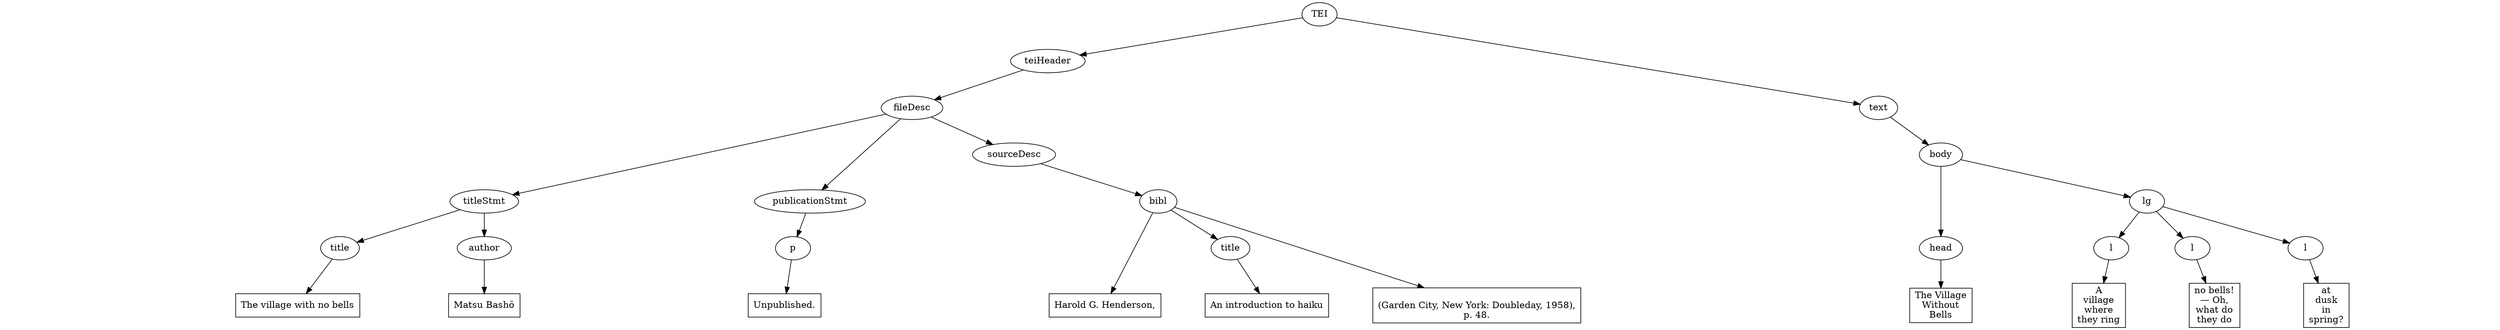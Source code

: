 digraph { 
  node [ordering=out]; 
  subgraph { 
    rank=same; 
// TEI_0 is past at 
start_TEI_0 [label="TEI\n(", shape=ellipse, width=0.3, margin=0, fontsize=11, color=transparent, style=invis, fillcolor="#EEEEEE"];
end_TEI_0 [label="TEI\n)", shape=ellipse, width=0.3, margin=0, fontsize=11, color=transparent, style=invis, fillcolor="#EEEEEE"];
// pcd1 is past at 
// teiHeader_0 is past at 
start_teiHeader_0 [label="teiHeader\n(", shape=ellipse, width=0.3, margin=0, fontsize=11, color=transparent, style=invis, fillcolor="#EEEEEE"];
end_teiHeader_0 [label="teiHeader\n)", shape=ellipse, width=0.3, margin=0, fontsize=11, color=transparent, style=invis, fillcolor="#EEEEEE"];
// pcd2 is past at 
// fileDesc_0 is past at 
start_fileDesc_0 [label="fileDesc\n(", shape=ellipse, width=0.3, margin=0, fontsize=11, color=transparent, style=invis, fillcolor="#EEEEEE"];
end_fileDesc_0 [label="fileDesc\n)", shape=ellipse, width=0.3, margin=0, fontsize=11, color=transparent, style=invis, fillcolor="#EEEEEE"];
// pcd3 is past at 
// titleStmt_0 is past at 
start_titleStmt_0 [label="titleStmt\n(", shape=ellipse, width=0.3, margin=0, fontsize=11, color=transparent, style=invis, fillcolor="#EEEEEE"];
end_titleStmt_0 [label="titleStmt\n)", shape=ellipse, width=0.3, margin=0, fontsize=11, color=transparent, style=invis, fillcolor="#EEEEEE"];
// pcd4 is past at 
// title_0 is past at 
start_title_0 [label="title\n(", shape=ellipse, width=0.3, margin=0, fontsize=11, color=transparent, style=invis, fillcolor="#EEEEEE"];
end_title_0 [label="title\n)", shape=ellipse, width=0.3, margin=0, fontsize=11, color=transparent, style=invis, fillcolor="#EEEEEE"];
// pcd5 is past at 
pcd5 [shape=box, label="The village with no bells", color=black];
// pcd6 is past at 
// author_1 is past at 
start_author_1 [label="author\n(", shape=ellipse, width=0.3, margin=0, fontsize=11, color=transparent, style=invis, fillcolor="#EEEEEE"];
end_author_1 [label="author\n)", shape=ellipse, width=0.3, margin=0, fontsize=11, color=transparent, style=invis, fillcolor="#EEEEEE"];
// pcd7 is past at 
pcd7 [shape=box, label="Matsu Bashō", color=black];
// pcd8 is past at 
// pcd9 is past at 
// publicationStmt_3 is past at 
start_publicationStmt_3 [label="publicationStmt\n(", shape=ellipse, width=0.3, margin=0, fontsize=11, color=transparent, style=invis, fillcolor="#EEEEEE"];
end_publicationStmt_3 [label="publicationStmt\n)", shape=ellipse, width=0.3, margin=0, fontsize=11, color=transparent, style=invis, fillcolor="#EEEEEE"];
// pcd10 is past at 
// p_3 is past at 
start_p_3 [label="p\n(", shape=ellipse, width=0.3, margin=0, fontsize=11, color=transparent, style=invis, fillcolor="#EEEEEE"];
end_p_3 [label="p\n)", shape=ellipse, width=0.3, margin=0, fontsize=11, color=transparent, style=invis, fillcolor="#EEEEEE"];
// pcd11 is past at 
pcd11 [shape=box, label="Unpublished.", color=black];
// pcd12 is past at 
// pcd13 is past at 
// sourceDesc_5 is past at 
start_sourceDesc_5 [label="sourceDesc\n(", shape=ellipse, width=0.3, margin=0, fontsize=11, color=transparent, style=invis, fillcolor="#EEEEEE"];
end_sourceDesc_5 [label="sourceDesc\n)", shape=ellipse, width=0.3, margin=0, fontsize=11, color=transparent, style=invis, fillcolor="#EEEEEE"];
// pcd14 is past at 
// bibl_5 is past at 
start_bibl_5 [label="bibl\n(", shape=ellipse, width=0.3, margin=0, fontsize=11, color=transparent, style=invis, fillcolor="#EEEEEE"];
end_bibl_5 [label="bibl\n)", shape=ellipse, width=0.3, margin=0, fontsize=11, color=transparent, style=invis, fillcolor="#EEEEEE"];
// pcd15 is past at 
pcd15 [shape=box, label="Harold G. Henderson,\n", color=black];
// title_5 is past at 
start_title_5 [label="title\n(", shape=ellipse, width=0.3, margin=0, fontsize=11, color=transparent, style=invis, fillcolor="#EEEEEE"];
end_title_5 [label="title\n)", shape=ellipse, width=0.3, margin=0, fontsize=11, color=transparent, style=invis, fillcolor="#EEEEEE"];
// pcd16 is past at 
pcd16 [shape=box, label="An introduction to haiku", color=black];
// pcd17 is past at 
pcd17 [shape=box, label="\n(Garden City, New York: Doubleday, 1958),\np. 48.", color=black];
// pcd18 is past at 
// pcd19 is past at 
// pcd20 is past at 
// pcd21 is past at 
// text_10 is past at 
start_text_10 [label="text\n(", shape=ellipse, width=0.3, margin=0, fontsize=11, color=transparent, style=invis, fillcolor="#EEEEEE"];
end_text_10 [label="text\n)", shape=ellipse, width=0.3, margin=0, fontsize=11, color=transparent, style=invis, fillcolor="#EEEEEE"];
// pcd22 is past at 
// body_10 is past at 
start_body_10 [label="body\n(", shape=ellipse, width=0.3, margin=0, fontsize=11, color=transparent, style=invis, fillcolor="#EEEEEE"];
end_body_10 [label="body\n)", shape=ellipse, width=0.3, margin=0, fontsize=11, color=transparent, style=invis, fillcolor="#EEEEEE"];
// pcd23 is past at 
// head_10 is past at 
start_head_10 [label="head\n(", shape=ellipse, width=0.3, margin=0, fontsize=11, color=transparent, style=invis, fillcolor="#EEEEEE"];
end_head_10 [label="head\n)", shape=ellipse, width=0.3, margin=0, fontsize=11, color=transparent, style=invis, fillcolor="#EEEEEE"];
// pcd24 is past at 
pcd24 [shape=box, label="The Village\nWithout\nBells", color=black];
// pcd25 is past at 
// lg_11 is past at 
start_lg_11 [label="lg\n(", shape=ellipse, width=0.3, margin=0, fontsize=11, color=transparent, style=invis, fillcolor="#EEEEEE"];
end_lg_11 [label="lg\n)", shape=ellipse, width=0.3, margin=0, fontsize=11, color=transparent, style=invis, fillcolor="#EEEEEE"];
// pcd26 is past at 
// l_11 is past at 
start_l_11 [label="l\n(", shape=ellipse, width=0.3, margin=0, fontsize=11, color=transparent, style=invis, fillcolor="#EEEEEE"];
end_l_11 [label="l\n)", shape=ellipse, width=0.3, margin=0, fontsize=11, color=transparent, style=invis, fillcolor="#EEEEEE"];
// pcd27 is past at 
pcd27 [shape=box, label="A\nvillage\nwhere\nthey ring", color=black];
// pcd28 is past at 
// l_12 is past at 
start_l_12 [label="l\n(", shape=ellipse, width=0.3, margin=0, fontsize=11, color=transparent, style=invis, fillcolor="#EEEEEE"];
end_l_12 [label="l\n)", shape=ellipse, width=0.3, margin=0, fontsize=11, color=transparent, style=invis, fillcolor="#EEEEEE"];
// pcd29 is past at 
pcd29 [shape=box, label="no bells!\n— Oh,\nwhat do\nthey do", color=black];
// pcd30 is past at 
// l_13 is past at 
start_l_13 [label="l\n(", shape=ellipse, width=0.3, margin=0, fontsize=11, color=transparent, style=invis, fillcolor="#EEEEEE"];
end_l_13 [label="l\n)", shape=ellipse, width=0.3, margin=0, fontsize=11, color=transparent, style=invis, fillcolor="#EEEEEE"];
// pcd31 is past at 
pcd31 [shape=box, label="at\ndusk\nin\nspring?", color=black];
// pcd32 is past at 
// pcd33 is past at 
// pcd34 is past at 
// pcd35 is past at 
  } 

TEI_0 [label=TEI, color=black, shape=oval]; 
teiHeader_0 [label=teiHeader, color=black, shape=oval]; 
fileDesc_0 [label=fileDesc, color=black, shape=oval]; 
titleStmt_0 [label=titleStmt, color=black, shape=oval]; 
title_0 [label=title, color=black, shape=oval]; 
author_1 [label=author, color=black, shape=oval]; 
publicationStmt_3 [label=publicationStmt, color=black, shape=oval]; 
p_3 [label=p, color=black, shape=oval]; 
sourceDesc_5 [label=sourceDesc, color=black, shape=oval]; 
bibl_5 [label=bibl, color=black, shape=oval]; 
title_5 [label=title, color=black, shape=oval]; 
text_10 [label=text, color=black, shape=oval]; 
body_10 [label=body, color=black, shape=oval]; 
head_10 [label=head, color=black, shape=oval]; 
lg_11 [label=lg, color=black, shape=oval]; 
l_11 [label=l, color=black, shape=oval]; 
l_12 [label=l, color=black, shape=oval]; 
l_13 [label=l, color=black, shape=oval]; 

TEI_0 -> start_TEI_0 [color=black, style=invis, arrowhead=none];
TEI_0 -> teiHeader_0 [color=black, style=solid];
TEI_0 -> text_10 [color=black, style=solid];
TEI_0 -> end_TEI_0 [color=black, style=invis, arrowhead=none];
teiHeader_0 -> start_teiHeader_0 [color=black, style=invis, arrowhead=none];
teiHeader_0 -> fileDesc_0 [color=black, style=solid];
teiHeader_0 -> end_teiHeader_0 [color=black, style=invis, arrowhead=none];
fileDesc_0 -> start_fileDesc_0 [color=black, style=invis, arrowhead=none];
fileDesc_0 -> titleStmt_0 [color=black, style=solid];
fileDesc_0 -> publicationStmt_3 [color=black, style=solid];
fileDesc_0 -> sourceDesc_5 [color=black, style=solid];
fileDesc_0 -> end_fileDesc_0 [color=black, style=invis, arrowhead=none];
titleStmt_0 -> start_titleStmt_0 [color=black, style=invis, arrowhead=none];
titleStmt_0 -> title_0 [color=black, style=solid];
titleStmt_0 -> author_1 [color=black, style=solid];
titleStmt_0 -> end_titleStmt_0 [color=black, style=invis, arrowhead=none];
title_0 -> start_title_0 [color=black, style=invis, arrowhead=none];
title_0 -> pcd5 [color=black, style=solid];
title_0 -> end_title_0 [color=black, style=invis, arrowhead=none];
author_1 -> start_author_1 [color=black, style=invis, arrowhead=none];
author_1 -> pcd7 [color=black, style=solid];
author_1 -> end_author_1 [color=black, style=invis, arrowhead=none];
publicationStmt_3 -> start_publicationStmt_3 [color=black, style=invis, arrowhead=none];
publicationStmt_3 -> p_3 [color=black, style=solid];
publicationStmt_3 -> end_publicationStmt_3 [color=black, style=invis, arrowhead=none];
p_3 -> start_p_3 [color=black, style=invis, arrowhead=none];
p_3 -> pcd11 [color=black, style=solid];
p_3 -> end_p_3 [color=black, style=invis, arrowhead=none];
sourceDesc_5 -> start_sourceDesc_5 [color=black, style=invis, arrowhead=none];
sourceDesc_5 -> bibl_5 [color=black, style=solid];
sourceDesc_5 -> end_sourceDesc_5 [color=black, style=invis, arrowhead=none];
bibl_5 -> start_bibl_5 [color=black, style=invis, arrowhead=none];
bibl_5 -> pcd15 [color=black, style=solid];
bibl_5 -> title_5 [color=black, style=solid];
bibl_5 -> pcd17 [color=black, style=solid];
bibl_5 -> end_bibl_5 [color=black, style=invis, arrowhead=none];
title_5 -> start_title_5 [color=black, style=invis, arrowhead=none];
title_5 -> pcd16 [color=black, style=solid];
title_5 -> end_title_5 [color=black, style=invis, arrowhead=none];
text_10 -> start_text_10 [color=black, style=invis, arrowhead=none];
text_10 -> body_10 [color=black, style=solid];
text_10 -> end_text_10 [color=black, style=invis, arrowhead=none];
body_10 -> start_body_10 [color=black, style=invis, arrowhead=none];
body_10 -> head_10 [color=black, style=solid];
body_10 -> lg_11 [color=black, style=solid];
body_10 -> end_body_10 [color=black, style=invis, arrowhead=none];
head_10 -> start_head_10 [color=black, style=invis, arrowhead=none];
head_10 -> pcd24 [color=black, style=solid];
head_10 -> end_head_10 [color=black, style=invis, arrowhead=none];
lg_11 -> start_lg_11 [color=black, style=invis, arrowhead=none];
lg_11 -> l_11 [color=black, style=solid];
lg_11 -> l_12 [color=black, style=solid];
lg_11 -> l_13 [color=black, style=solid];
lg_11 -> end_lg_11 [color=black, style=invis, arrowhead=none];
l_11 -> start_l_11 [color=black, style=invis, arrowhead=none];
l_11 -> pcd27 [color=black, style=solid];
l_11 -> end_l_11 [color=black, style=invis, arrowhead=none];
l_12 -> start_l_12 [color=black, style=invis, arrowhead=none];
l_12 -> pcd29 [color=black, style=solid];
l_12 -> end_l_12 [color=black, style=invis, arrowhead=none];
l_13 -> start_l_13 [color=black, style=invis, arrowhead=none];
l_13 -> pcd31 [color=black, style=solid];
l_13 -> end_l_13 [color=black, style=invis, arrowhead=none];
}
